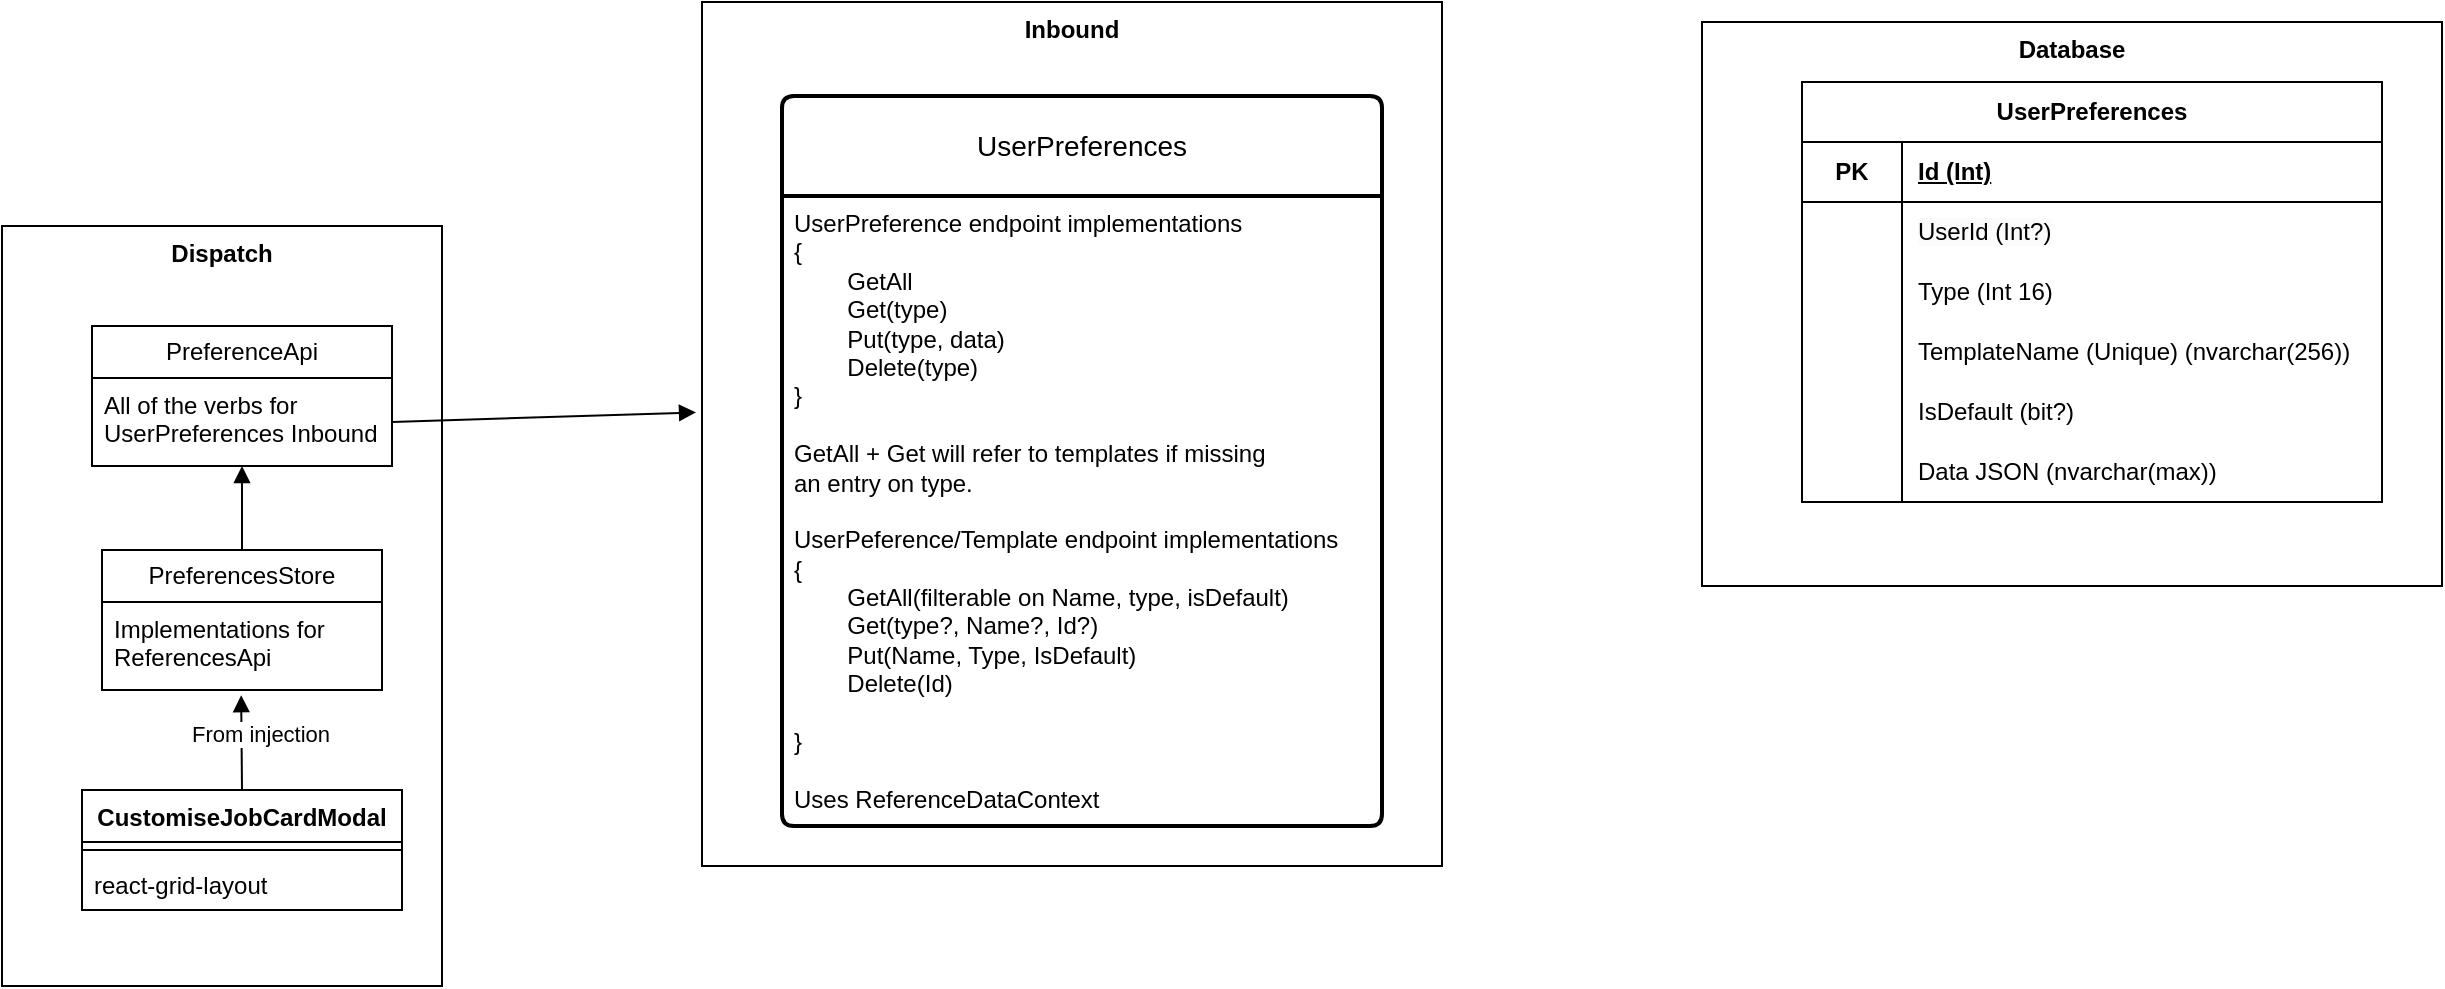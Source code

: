 <mxfile version="24.0.7" type="github">
  <diagram name="Page-1" id="9DyKg4T394X26kreyuBQ">
    <mxGraphModel dx="2261" dy="738" grid="1" gridSize="10" guides="1" tooltips="1" connect="1" arrows="1" fold="1" page="1" pageScale="1" pageWidth="827" pageHeight="1169" math="0" shadow="0">
      <root>
        <mxCell id="0" />
        <mxCell id="1" parent="0" />
        <mxCell id="TbZ4qbZKmrbIbrMRyuYd-14" value="&lt;b&gt;Database&lt;/b&gt;" style="html=1;whiteSpace=wrap;verticalAlign=top;" parent="1" vertex="1">
          <mxGeometry x="710" y="148" width="370" height="282" as="geometry" />
        </mxCell>
        <mxCell id="TbZ4qbZKmrbIbrMRyuYd-1" value="UserPreferences" style="shape=table;startSize=30;container=1;collapsible=1;childLayout=tableLayout;fixedRows=1;rowLines=0;fontStyle=1;align=center;resizeLast=1;html=1;whiteSpace=wrap;" parent="1" vertex="1">
          <mxGeometry x="760" y="178" width="290" height="210" as="geometry">
            <mxRectangle x="600" y="168" width="130" height="30" as="alternateBounds" />
          </mxGeometry>
        </mxCell>
        <mxCell id="TbZ4qbZKmrbIbrMRyuYd-5" value="" style="shape=tableRow;horizontal=0;startSize=0;swimlaneHead=0;swimlaneBody=0;fillColor=none;collapsible=0;dropTarget=0;points=[[0,0.5],[1,0.5]];portConstraint=eastwest;top=0;left=0;right=0;bottom=1;html=1;" parent="TbZ4qbZKmrbIbrMRyuYd-1" vertex="1">
          <mxGeometry y="30" width="290" height="30" as="geometry" />
        </mxCell>
        <mxCell id="TbZ4qbZKmrbIbrMRyuYd-6" value="PK" style="shape=partialRectangle;connectable=0;fillColor=none;top=0;left=0;bottom=0;right=0;fontStyle=1;overflow=hidden;html=1;whiteSpace=wrap;" parent="TbZ4qbZKmrbIbrMRyuYd-5" vertex="1">
          <mxGeometry width="50" height="30" as="geometry">
            <mxRectangle width="50" height="30" as="alternateBounds" />
          </mxGeometry>
        </mxCell>
        <mxCell id="TbZ4qbZKmrbIbrMRyuYd-7" value="Id (Int)" style="shape=partialRectangle;connectable=0;fillColor=none;top=0;left=0;bottom=0;right=0;align=left;spacingLeft=6;fontStyle=5;overflow=hidden;html=1;whiteSpace=wrap;" parent="TbZ4qbZKmrbIbrMRyuYd-5" vertex="1">
          <mxGeometry x="50" width="240" height="30" as="geometry">
            <mxRectangle width="240" height="30" as="alternateBounds" />
          </mxGeometry>
        </mxCell>
        <mxCell id="TbZ4qbZKmrbIbrMRyuYd-8" value="" style="shape=tableRow;horizontal=0;startSize=0;swimlaneHead=0;swimlaneBody=0;fillColor=none;collapsible=0;dropTarget=0;points=[[0,0.5],[1,0.5]];portConstraint=eastwest;top=0;left=0;right=0;bottom=0;html=1;" parent="TbZ4qbZKmrbIbrMRyuYd-1" vertex="1">
          <mxGeometry y="60" width="290" height="30" as="geometry" />
        </mxCell>
        <mxCell id="TbZ4qbZKmrbIbrMRyuYd-9" value="" style="shape=partialRectangle;connectable=0;fillColor=none;top=0;left=0;bottom=0;right=0;editable=1;overflow=hidden;html=1;whiteSpace=wrap;" parent="TbZ4qbZKmrbIbrMRyuYd-8" vertex="1">
          <mxGeometry width="50" height="30" as="geometry">
            <mxRectangle width="50" height="30" as="alternateBounds" />
          </mxGeometry>
        </mxCell>
        <mxCell id="TbZ4qbZKmrbIbrMRyuYd-10" value="&lt;span style=&quot;color: rgb(0, 0, 0); font-family: Helvetica; font-size: 12px; font-style: normal; font-variant-ligatures: normal; font-variant-caps: normal; font-weight: 400; letter-spacing: normal; orphans: 2; text-align: left; text-indent: 0px; text-transform: none; widows: 2; word-spacing: 0px; -webkit-text-stroke-width: 0px; white-space: normal; background-color: rgb(251, 251, 251); text-decoration-thickness: initial; text-decoration-style: initial; text-decoration-color: initial; display: inline !important; float: none;&quot;&gt;UserId (Int?)&lt;/span&gt;" style="shape=partialRectangle;connectable=0;fillColor=none;top=0;left=0;bottom=0;right=0;align=left;spacingLeft=6;overflow=hidden;html=1;whiteSpace=wrap;" parent="TbZ4qbZKmrbIbrMRyuYd-8" vertex="1">
          <mxGeometry x="50" width="240" height="30" as="geometry">
            <mxRectangle width="240" height="30" as="alternateBounds" />
          </mxGeometry>
        </mxCell>
        <mxCell id="QdFxv_SIWKZ_LwmQHkhb-24" value="" style="shape=tableRow;horizontal=0;startSize=0;swimlaneHead=0;swimlaneBody=0;fillColor=none;collapsible=0;dropTarget=0;points=[[0,0.5],[1,0.5]];portConstraint=eastwest;top=0;left=0;right=0;bottom=0;html=1;" vertex="1" parent="TbZ4qbZKmrbIbrMRyuYd-1">
          <mxGeometry y="90" width="290" height="30" as="geometry" />
        </mxCell>
        <mxCell id="QdFxv_SIWKZ_LwmQHkhb-25" value="" style="shape=partialRectangle;connectable=0;fillColor=none;top=0;left=0;bottom=0;right=0;editable=1;overflow=hidden;html=1;whiteSpace=wrap;" vertex="1" parent="QdFxv_SIWKZ_LwmQHkhb-24">
          <mxGeometry width="50" height="30" as="geometry">
            <mxRectangle width="50" height="30" as="alternateBounds" />
          </mxGeometry>
        </mxCell>
        <mxCell id="QdFxv_SIWKZ_LwmQHkhb-26" value="Type (Int 16)" style="shape=partialRectangle;connectable=0;fillColor=none;top=0;left=0;bottom=0;right=0;align=left;spacingLeft=6;overflow=hidden;html=1;whiteSpace=wrap;" vertex="1" parent="QdFxv_SIWKZ_LwmQHkhb-24">
          <mxGeometry x="50" width="240" height="30" as="geometry">
            <mxRectangle width="240" height="30" as="alternateBounds" />
          </mxGeometry>
        </mxCell>
        <mxCell id="TbZ4qbZKmrbIbrMRyuYd-11" value="" style="shape=tableRow;horizontal=0;startSize=0;swimlaneHead=0;swimlaneBody=0;fillColor=none;collapsible=0;dropTarget=0;points=[[0,0.5],[1,0.5]];portConstraint=eastwest;top=0;left=0;right=0;bottom=0;html=1;" parent="TbZ4qbZKmrbIbrMRyuYd-1" vertex="1">
          <mxGeometry y="120" width="290" height="30" as="geometry" />
        </mxCell>
        <mxCell id="TbZ4qbZKmrbIbrMRyuYd-12" value="" style="shape=partialRectangle;connectable=0;fillColor=none;top=0;left=0;bottom=0;right=0;editable=1;overflow=hidden;html=1;whiteSpace=wrap;" parent="TbZ4qbZKmrbIbrMRyuYd-11" vertex="1">
          <mxGeometry width="50" height="30" as="geometry">
            <mxRectangle width="50" height="30" as="alternateBounds" />
          </mxGeometry>
        </mxCell>
        <mxCell id="TbZ4qbZKmrbIbrMRyuYd-13" value="TemplateName (Unique) (nvarchar(256))" style="shape=partialRectangle;connectable=0;fillColor=none;top=0;left=0;bottom=0;right=0;align=left;spacingLeft=6;overflow=hidden;html=1;whiteSpace=wrap;" parent="TbZ4qbZKmrbIbrMRyuYd-11" vertex="1">
          <mxGeometry x="50" width="240" height="30" as="geometry">
            <mxRectangle width="240" height="30" as="alternateBounds" />
          </mxGeometry>
        </mxCell>
        <mxCell id="QdFxv_SIWKZ_LwmQHkhb-27" value="" style="shape=tableRow;horizontal=0;startSize=0;swimlaneHead=0;swimlaneBody=0;fillColor=none;collapsible=0;dropTarget=0;points=[[0,0.5],[1,0.5]];portConstraint=eastwest;top=0;left=0;right=0;bottom=0;html=1;" vertex="1" parent="TbZ4qbZKmrbIbrMRyuYd-1">
          <mxGeometry y="150" width="290" height="30" as="geometry" />
        </mxCell>
        <mxCell id="QdFxv_SIWKZ_LwmQHkhb-28" value="" style="shape=partialRectangle;connectable=0;fillColor=none;top=0;left=0;bottom=0;right=0;editable=1;overflow=hidden;html=1;whiteSpace=wrap;" vertex="1" parent="QdFxv_SIWKZ_LwmQHkhb-27">
          <mxGeometry width="50" height="30" as="geometry">
            <mxRectangle width="50" height="30" as="alternateBounds" />
          </mxGeometry>
        </mxCell>
        <mxCell id="QdFxv_SIWKZ_LwmQHkhb-29" value="IsDefault (bit?)" style="shape=partialRectangle;connectable=0;fillColor=none;top=0;left=0;bottom=0;right=0;align=left;spacingLeft=6;overflow=hidden;html=1;whiteSpace=wrap;" vertex="1" parent="QdFxv_SIWKZ_LwmQHkhb-27">
          <mxGeometry x="50" width="240" height="30" as="geometry">
            <mxRectangle width="240" height="30" as="alternateBounds" />
          </mxGeometry>
        </mxCell>
        <mxCell id="QdFxv_SIWKZ_LwmQHkhb-21" value="" style="shape=tableRow;horizontal=0;startSize=0;swimlaneHead=0;swimlaneBody=0;fillColor=none;collapsible=0;dropTarget=0;points=[[0,0.5],[1,0.5]];portConstraint=eastwest;top=0;left=0;right=0;bottom=0;html=1;" vertex="1" parent="TbZ4qbZKmrbIbrMRyuYd-1">
          <mxGeometry y="180" width="290" height="30" as="geometry" />
        </mxCell>
        <mxCell id="QdFxv_SIWKZ_LwmQHkhb-22" value="" style="shape=partialRectangle;connectable=0;fillColor=none;top=0;left=0;bottom=0;right=0;editable=1;overflow=hidden;html=1;whiteSpace=wrap;" vertex="1" parent="QdFxv_SIWKZ_LwmQHkhb-21">
          <mxGeometry width="50" height="30" as="geometry">
            <mxRectangle width="50" height="30" as="alternateBounds" />
          </mxGeometry>
        </mxCell>
        <mxCell id="QdFxv_SIWKZ_LwmQHkhb-23" value="Data JSON (nvarchar(max))" style="shape=partialRectangle;connectable=0;fillColor=none;top=0;left=0;bottom=0;right=0;align=left;spacingLeft=6;overflow=hidden;html=1;whiteSpace=wrap;" vertex="1" parent="QdFxv_SIWKZ_LwmQHkhb-21">
          <mxGeometry x="50" width="240" height="30" as="geometry">
            <mxRectangle width="240" height="30" as="alternateBounds" />
          </mxGeometry>
        </mxCell>
        <mxCell id="TbZ4qbZKmrbIbrMRyuYd-15" value="&lt;b&gt;Inbound&lt;/b&gt;" style="html=1;whiteSpace=wrap;verticalAlign=top;" parent="1" vertex="1">
          <mxGeometry x="210" y="138" width="370" height="432" as="geometry" />
        </mxCell>
        <mxCell id="TbZ4qbZKmrbIbrMRyuYd-16" value="UserPreferences" style="swimlane;childLayout=stackLayout;horizontal=1;startSize=50;horizontalStack=0;rounded=1;fontSize=14;fontStyle=0;strokeWidth=2;resizeParent=0;resizeLast=1;shadow=0;dashed=0;align=center;arcSize=4;whiteSpace=wrap;html=1;" parent="1" vertex="1">
          <mxGeometry x="250" y="185" width="300" height="365" as="geometry" />
        </mxCell>
        <mxCell id="TbZ4qbZKmrbIbrMRyuYd-17" value="UserPreference endpoint&amp;nbsp;&lt;span style=&quot;background-color: initial;&quot;&gt;implementations&lt;/span&gt;&lt;div&gt;{&lt;/div&gt;&lt;div&gt;&lt;span style=&quot;white-space: pre;&quot;&gt;&#x9;&lt;/span&gt;GetAll&lt;/div&gt;&lt;div&gt;&lt;span style=&quot;white-space: pre;&quot;&gt;&#x9;&lt;/span&gt;Get(type)&lt;br&gt;&lt;/div&gt;&lt;div&gt;&lt;span style=&quot;white-space: pre;&quot;&gt;&#x9;&lt;/span&gt;Put(type, data)&lt;/div&gt;&lt;div&gt;&lt;span style=&quot;white-space: pre;&quot;&gt;&#x9;&lt;/span&gt;Delete(type)&lt;/div&gt;&lt;div&gt;}&lt;/div&gt;&lt;div&gt;&lt;br&gt;&lt;/div&gt;&lt;div&gt;GetAll + Get will refer to templates if missing&lt;/div&gt;&lt;div&gt;an entry on type.&lt;/div&gt;&lt;div&gt;&lt;br&gt;&lt;/div&gt;&lt;div&gt;UserPeference/Template endpoint implementations&lt;/div&gt;&lt;div&gt;{&lt;/div&gt;&lt;div&gt;&lt;span style=&quot;white-space: pre;&quot;&gt;&#x9;&lt;/span&gt;GetAll(filterable on Name, type, isDefault)&lt;br&gt;&lt;/div&gt;&lt;div&gt;&lt;span style=&quot;white-space: pre;&quot;&gt;&#x9;&lt;/span&gt;Get(type?, Name?, Id?)&lt;/div&gt;&lt;div&gt;&lt;span style=&quot;white-space: pre;&quot;&gt;&#x9;&lt;/span&gt;Put(Name, Type, IsDefault)&lt;br&gt;&lt;/div&gt;&lt;div&gt;&lt;span style=&quot;white-space: pre;&quot;&gt;&#x9;&lt;/span&gt;Delete(Id)&lt;br&gt;&lt;/div&gt;&lt;div&gt;&lt;span style=&quot;white-space: pre;&quot;&gt;&#x9;&lt;/span&gt;&lt;br&gt;&lt;/div&gt;&lt;div&gt;}&lt;/div&gt;&lt;div&gt;&lt;br&gt;&lt;/div&gt;&lt;div&gt;Uses ReferenceDataContext&lt;/div&gt;" style="align=left;strokeColor=none;fillColor=none;spacingLeft=4;fontSize=12;verticalAlign=top;resizable=0;rotatable=0;part=1;html=1;" parent="TbZ4qbZKmrbIbrMRyuYd-16" vertex="1">
          <mxGeometry y="50" width="300" height="315" as="geometry" />
        </mxCell>
        <mxCell id="TbZ4qbZKmrbIbrMRyuYd-18" value="&lt;b&gt;Dispatch&lt;/b&gt;" style="html=1;whiteSpace=wrap;verticalAlign=top;" parent="1" vertex="1">
          <mxGeometry x="-140" y="250" width="220" height="380" as="geometry" />
        </mxCell>
        <mxCell id="TbZ4qbZKmrbIbrMRyuYd-19" value="PreferenceApi" style="swimlane;fontStyle=0;childLayout=stackLayout;horizontal=1;startSize=26;fillColor=none;horizontalStack=0;resizeParent=1;resizeParentMax=0;resizeLast=0;collapsible=1;marginBottom=0;whiteSpace=wrap;html=1;" parent="1" vertex="1">
          <mxGeometry x="-95" y="300" width="150" height="70" as="geometry" />
        </mxCell>
        <mxCell id="TbZ4qbZKmrbIbrMRyuYd-20" value="All of the verbs for&amp;nbsp;&lt;div&gt;UserPreferences Inbound&lt;/div&gt;" style="text;strokeColor=none;fillColor=none;align=left;verticalAlign=top;spacingLeft=4;spacingRight=4;overflow=hidden;rotatable=0;points=[[0,0.5],[1,0.5]];portConstraint=eastwest;whiteSpace=wrap;html=1;" parent="TbZ4qbZKmrbIbrMRyuYd-19" vertex="1">
          <mxGeometry y="26" width="150" height="44" as="geometry" />
        </mxCell>
        <mxCell id="TbZ4qbZKmrbIbrMRyuYd-23" value="" style="html=1;verticalAlign=bottom;endArrow=block;curved=0;rounded=0;exitX=1;exitY=0.5;exitDx=0;exitDy=0;entryX=-0.008;entryY=0.475;entryDx=0;entryDy=0;entryPerimeter=0;" parent="1" source="TbZ4qbZKmrbIbrMRyuYd-20" target="TbZ4qbZKmrbIbrMRyuYd-15" edge="1">
          <mxGeometry width="80" relative="1" as="geometry">
            <mxPoint x="100" y="280" as="sourcePoint" />
            <mxPoint x="180" y="280" as="targetPoint" />
          </mxGeometry>
        </mxCell>
        <mxCell id="TbZ4qbZKmrbIbrMRyuYd-24" value="PreferencesStore" style="swimlane;fontStyle=0;childLayout=stackLayout;horizontal=1;startSize=26;fillColor=none;horizontalStack=0;resizeParent=1;resizeParentMax=0;resizeLast=0;collapsible=1;marginBottom=0;whiteSpace=wrap;html=1;" parent="1" vertex="1">
          <mxGeometry x="-90" y="412" width="140" height="70" as="geometry" />
        </mxCell>
        <mxCell id="TbZ4qbZKmrbIbrMRyuYd-25" value="Implementations for&amp;nbsp;&lt;div&gt;ReferencesApi&lt;/div&gt;" style="text;strokeColor=none;fillColor=none;align=left;verticalAlign=top;spacingLeft=4;spacingRight=4;overflow=hidden;rotatable=0;points=[[0,0.5],[1,0.5]];portConstraint=eastwest;whiteSpace=wrap;html=1;" parent="TbZ4qbZKmrbIbrMRyuYd-24" vertex="1">
          <mxGeometry y="26" width="140" height="44" as="geometry" />
        </mxCell>
        <mxCell id="TbZ4qbZKmrbIbrMRyuYd-26" value="" style="html=1;verticalAlign=bottom;endArrow=block;curved=0;rounded=0;exitX=0.5;exitY=0;exitDx=0;exitDy=0;" parent="1" source="TbZ4qbZKmrbIbrMRyuYd-24" target="TbZ4qbZKmrbIbrMRyuYd-20" edge="1">
          <mxGeometry width="80" relative="1" as="geometry">
            <mxPoint x="30" y="382" as="sourcePoint" />
            <mxPoint x="110" y="382" as="targetPoint" />
          </mxGeometry>
        </mxCell>
        <mxCell id="TbZ4qbZKmrbIbrMRyuYd-27" value="CustomiseJobCardModal" style="swimlane;fontStyle=1;align=center;verticalAlign=top;childLayout=stackLayout;horizontal=1;startSize=26;horizontalStack=0;resizeParent=1;resizeParentMax=0;resizeLast=0;collapsible=1;marginBottom=0;whiteSpace=wrap;html=1;" parent="1" vertex="1">
          <mxGeometry x="-100" y="532" width="160" height="60" as="geometry" />
        </mxCell>
        <mxCell id="TbZ4qbZKmrbIbrMRyuYd-29" value="" style="line;strokeWidth=1;fillColor=none;align=left;verticalAlign=middle;spacingTop=-1;spacingLeft=3;spacingRight=3;rotatable=0;labelPosition=right;points=[];portConstraint=eastwest;strokeColor=inherit;" parent="TbZ4qbZKmrbIbrMRyuYd-27" vertex="1">
          <mxGeometry y="26" width="160" height="8" as="geometry" />
        </mxCell>
        <mxCell id="TbZ4qbZKmrbIbrMRyuYd-28" value="react-grid-layout" style="text;strokeColor=none;fillColor=none;align=left;verticalAlign=top;spacingLeft=4;spacingRight=4;overflow=hidden;rotatable=0;points=[[0,0.5],[1,0.5]];portConstraint=eastwest;whiteSpace=wrap;html=1;" parent="TbZ4qbZKmrbIbrMRyuYd-27" vertex="1">
          <mxGeometry y="34" width="160" height="26" as="geometry" />
        </mxCell>
        <mxCell id="TbZ4qbZKmrbIbrMRyuYd-31" value="From injection" style="html=1;verticalAlign=bottom;endArrow=block;curved=0;rounded=0;exitX=0.5;exitY=0;exitDx=0;exitDy=0;entryX=0.497;entryY=1.059;entryDx=0;entryDy=0;entryPerimeter=0;" parent="1" source="TbZ4qbZKmrbIbrMRyuYd-27" target="TbZ4qbZKmrbIbrMRyuYd-25" edge="1">
          <mxGeometry x="-0.205" y="-9" width="80" relative="1" as="geometry">
            <mxPoint x="30" y="382" as="sourcePoint" />
            <mxPoint x="110" y="382" as="targetPoint" />
            <mxPoint as="offset" />
          </mxGeometry>
        </mxCell>
      </root>
    </mxGraphModel>
  </diagram>
</mxfile>
